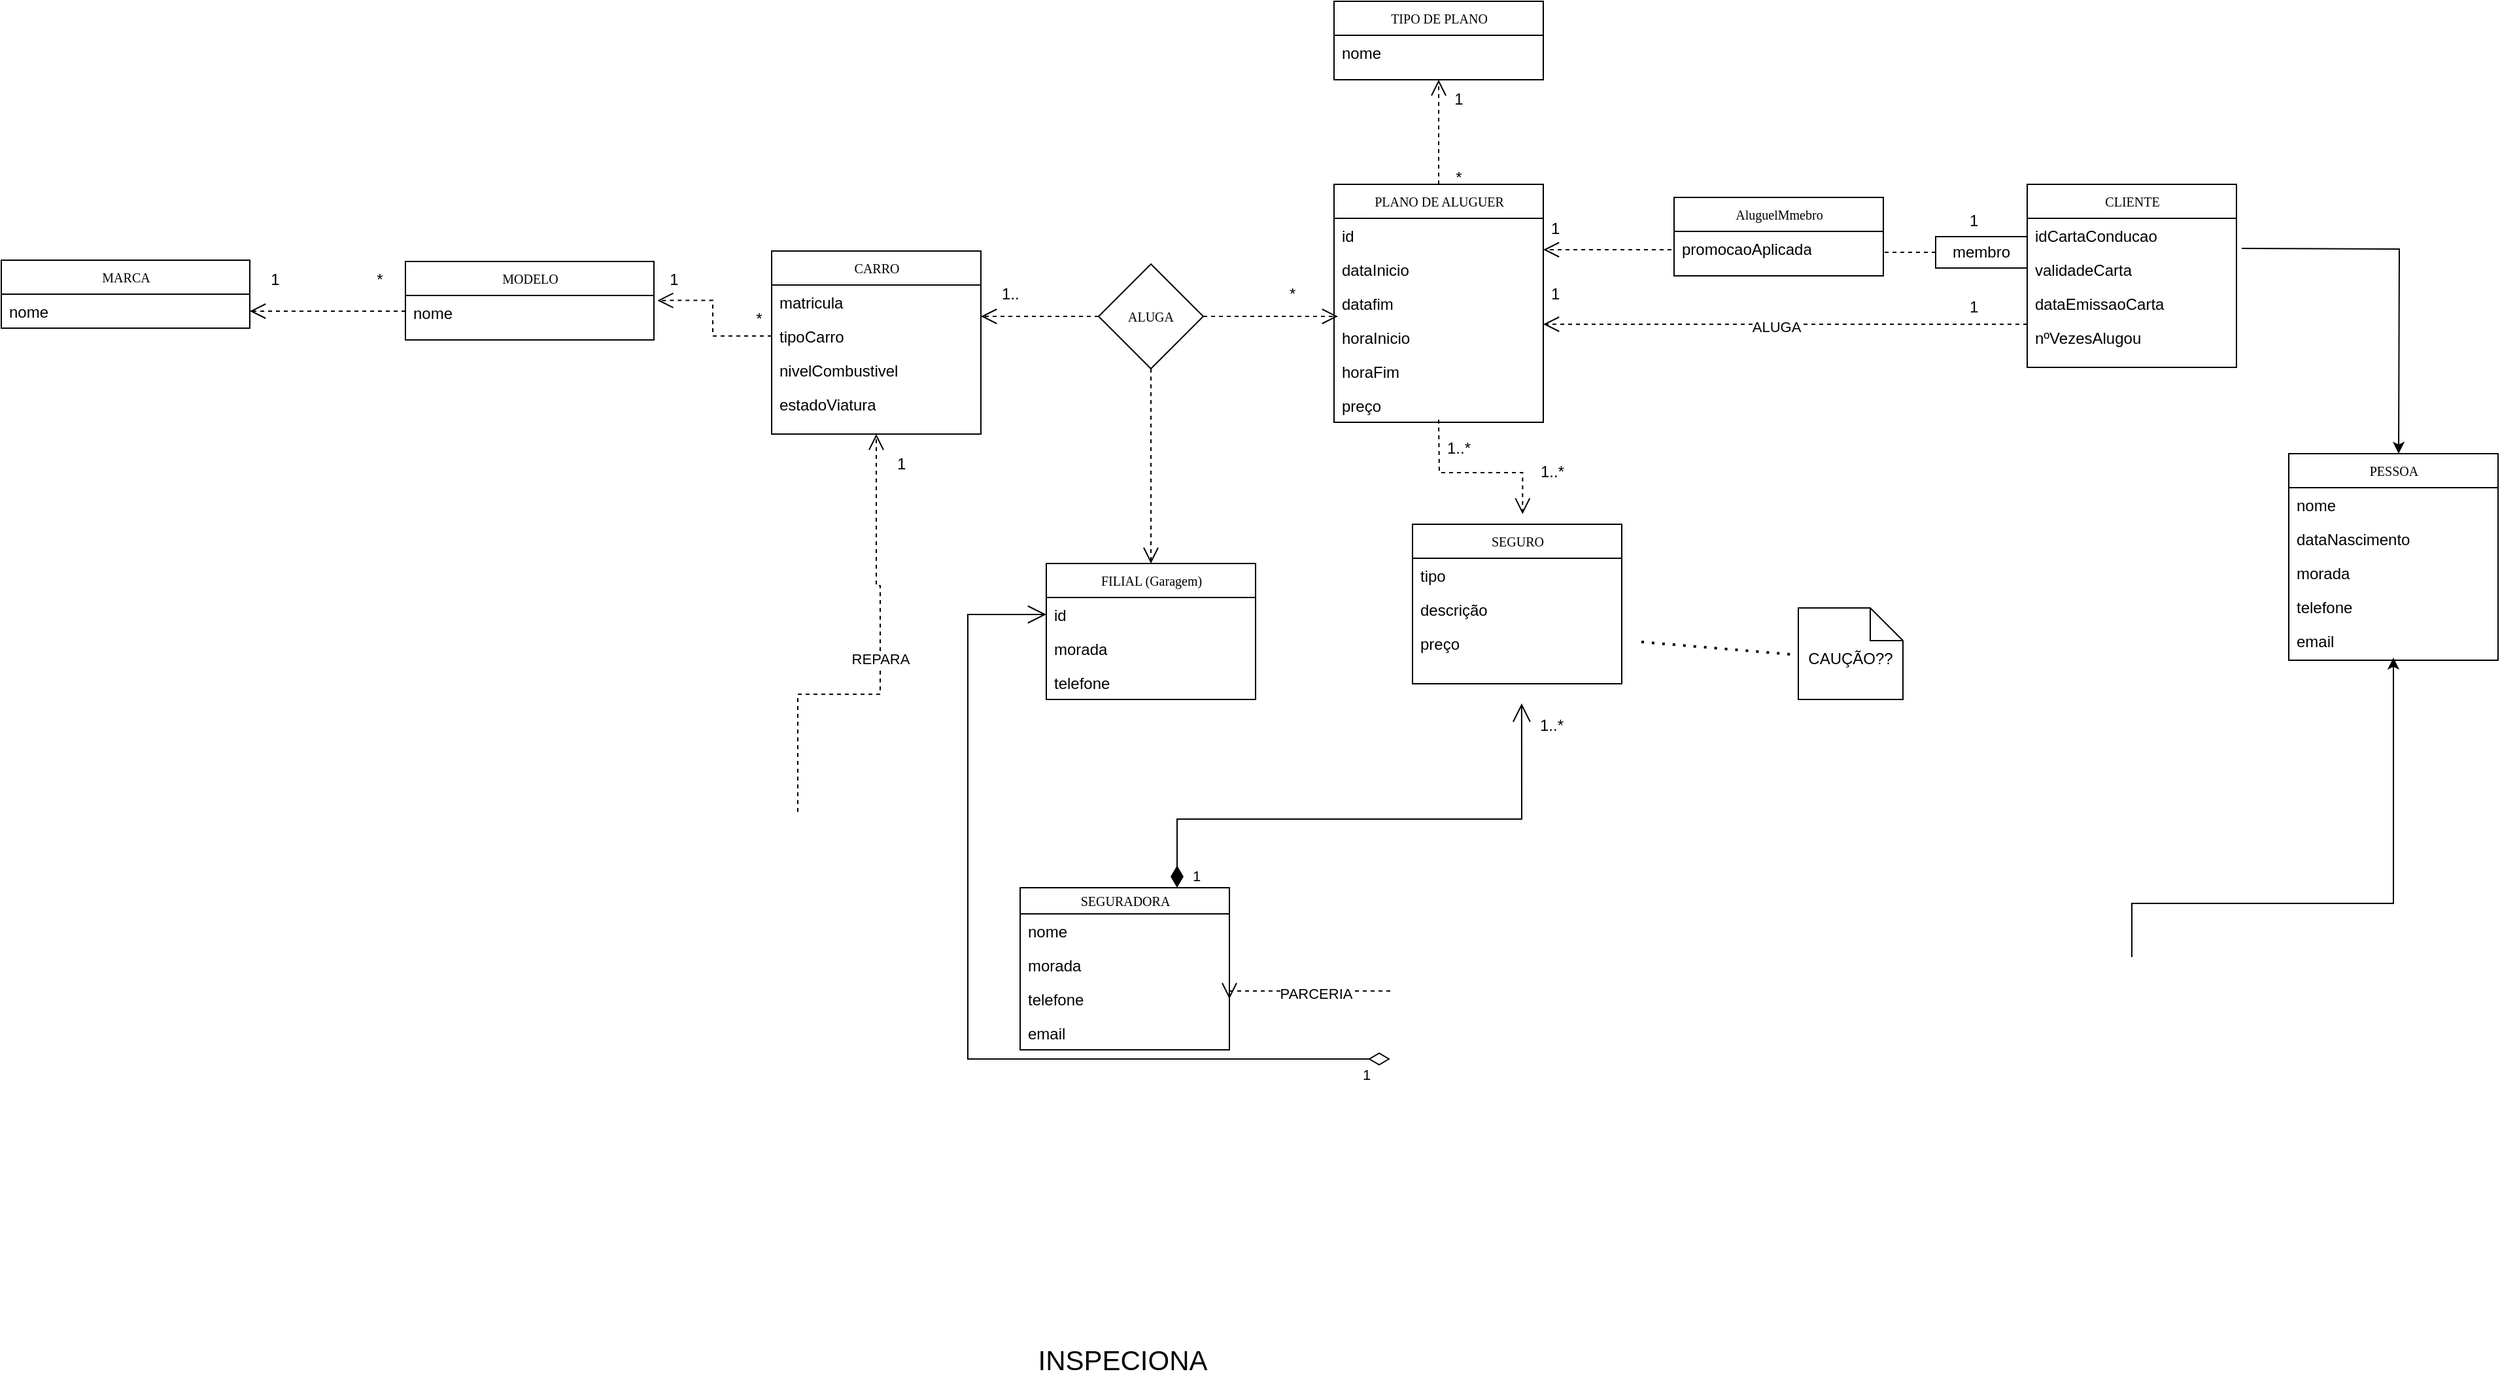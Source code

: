 <mxfile version="22.0.4" type="device">
  <diagram name="Page-1" id="c4acf3e9-155e-7222-9cf6-157b1a14988f">
    <mxGraphModel dx="2213" dy="1783" grid="1" gridSize="10" guides="1" tooltips="1" connect="1" arrows="1" fold="1" page="1" pageScale="1" pageWidth="850" pageHeight="1100" background="none" math="0" shadow="0">
      <root>
        <mxCell id="0" />
        <mxCell id="1" parent="0" />
        <mxCell id="17acba5748e5396b-20" value="PESSOA" style="swimlane;html=1;fontStyle=0;childLayout=stackLayout;horizontal=1;startSize=26;fillColor=none;horizontalStack=0;resizeParent=1;resizeLast=0;collapsible=1;marginBottom=0;swimlaneFillColor=#ffffff;rounded=0;shadow=0;comic=0;labelBackgroundColor=none;strokeWidth=1;fontFamily=Verdana;fontSize=10;align=center;" parent="1" vertex="1">
          <mxGeometry x="1380" y="266" width="160" height="158" as="geometry" />
        </mxCell>
        <mxCell id="17acba5748e5396b-21" value="nome" style="text;html=1;strokeColor=none;fillColor=none;align=left;verticalAlign=top;spacingLeft=4;spacingRight=4;whiteSpace=wrap;overflow=hidden;rotatable=0;points=[[0,0.5],[1,0.5]];portConstraint=eastwest;" parent="17acba5748e5396b-20" vertex="1">
          <mxGeometry y="26" width="160" height="26" as="geometry" />
        </mxCell>
        <mxCell id="17acba5748e5396b-24" value="dataNascimento" style="text;html=1;strokeColor=none;fillColor=none;align=left;verticalAlign=top;spacingLeft=4;spacingRight=4;whiteSpace=wrap;overflow=hidden;rotatable=0;points=[[0,0.5],[1,0.5]];portConstraint=eastwest;" parent="17acba5748e5396b-20" vertex="1">
          <mxGeometry y="52" width="160" height="26" as="geometry" />
        </mxCell>
        <mxCell id="17acba5748e5396b-26" value="morada" style="text;html=1;strokeColor=none;fillColor=none;align=left;verticalAlign=top;spacingLeft=4;spacingRight=4;whiteSpace=wrap;overflow=hidden;rotatable=0;points=[[0,0.5],[1,0.5]];portConstraint=eastwest;" parent="17acba5748e5396b-20" vertex="1">
          <mxGeometry y="78" width="160" height="26" as="geometry" />
        </mxCell>
        <mxCell id="utZW5Ri-ObuBG_dfQ21w-8" value="telefone" style="text;html=1;strokeColor=none;fillColor=none;align=left;verticalAlign=top;spacingLeft=4;spacingRight=4;whiteSpace=wrap;overflow=hidden;rotatable=0;points=[[0,0.5],[1,0.5]];portConstraint=eastwest;" parent="17acba5748e5396b-20" vertex="1">
          <mxGeometry y="104" width="160" height="26" as="geometry" />
        </mxCell>
        <mxCell id="utZW5Ri-ObuBG_dfQ21w-7" value="email" style="text;html=1;strokeColor=none;fillColor=none;align=left;verticalAlign=top;spacingLeft=4;spacingRight=4;whiteSpace=wrap;overflow=hidden;rotatable=0;points=[[0,0.5],[1,0.5]];portConstraint=eastwest;" parent="17acba5748e5396b-20" vertex="1">
          <mxGeometry y="130" width="160" height="26" as="geometry" />
        </mxCell>
        <mxCell id="utZW5Ri-ObuBG_dfQ21w-118" style="edgeStyle=orthogonalEdgeStyle;rounded=0;orthogonalLoop=1;jettySize=auto;html=1;entryX=0;entryY=0.5;entryDx=0;entryDy=0;" parent="1" edge="1">
          <mxGeometry relative="1" as="geometry">
            <mxPoint x="1344.0" y="109" as="sourcePoint" />
            <mxPoint x="1464.0" y="266" as="targetPoint" />
          </mxGeometry>
        </mxCell>
        <mxCell id="17acba5748e5396b-30" value="CLIENTE" style="swimlane;html=1;fontStyle=0;childLayout=stackLayout;horizontal=1;startSize=26;fillColor=none;horizontalStack=0;resizeParent=1;resizeLast=0;collapsible=1;marginBottom=0;swimlaneFillColor=#ffffff;rounded=0;shadow=0;comic=0;labelBackgroundColor=none;strokeWidth=1;fontFamily=Verdana;fontSize=10;align=center;" parent="1" vertex="1">
          <mxGeometry x="1180" y="60" width="160" height="140" as="geometry" />
        </mxCell>
        <mxCell id="17acba5748e5396b-31" value="idCartaConducao" style="text;html=1;strokeColor=none;fillColor=none;align=left;verticalAlign=top;spacingLeft=4;spacingRight=4;whiteSpace=wrap;overflow=hidden;rotatable=0;points=[[0,0.5],[1,0.5]];portConstraint=eastwest;" parent="17acba5748e5396b-30" vertex="1">
          <mxGeometry y="26" width="160" height="26" as="geometry" />
        </mxCell>
        <mxCell id="17acba5748e5396b-32" value="validadeCarta" style="text;html=1;strokeColor=none;fillColor=none;align=left;verticalAlign=top;spacingLeft=4;spacingRight=4;whiteSpace=wrap;overflow=hidden;rotatable=0;points=[[0,0.5],[1,0.5]];portConstraint=eastwest;" parent="17acba5748e5396b-30" vertex="1">
          <mxGeometry y="52" width="160" height="26" as="geometry" />
        </mxCell>
        <mxCell id="17acba5748e5396b-33" value="dataEmissaoCarta" style="text;html=1;strokeColor=none;fillColor=none;align=left;verticalAlign=top;spacingLeft=4;spacingRight=4;whiteSpace=wrap;overflow=hidden;rotatable=0;points=[[0,0.5],[1,0.5]];portConstraint=eastwest;" parent="17acba5748e5396b-30" vertex="1">
          <mxGeometry y="78" width="160" height="26" as="geometry" />
        </mxCell>
        <mxCell id="utZW5Ri-ObuBG_dfQ21w-13" value="nºVezesAlugou" style="text;html=1;strokeColor=none;fillColor=none;align=left;verticalAlign=top;spacingLeft=4;spacingRight=4;whiteSpace=wrap;overflow=hidden;rotatable=0;points=[[0,0.5],[1,0.5]];portConstraint=eastwest;" parent="17acba5748e5396b-30" vertex="1">
          <mxGeometry y="104" width="160" height="26" as="geometry" />
        </mxCell>
        <mxCell id="utZW5Ri-ObuBG_dfQ21w-119" style="edgeStyle=orthogonalEdgeStyle;rounded=0;orthogonalLoop=1;jettySize=auto;html=1;" parent="1" target="utZW5Ri-ObuBG_dfQ21w-7" edge="1">
          <mxGeometry relative="1" as="geometry">
            <Array as="points">
              <mxPoint x="1260" y="610" />
              <mxPoint x="1460" y="610" />
            </Array>
            <mxPoint x="1260" y="651" as="sourcePoint" />
          </mxGeometry>
        </mxCell>
        <mxCell id="utZW5Ri-ObuBG_dfQ21w-28" value="CARRO" style="swimlane;html=1;fontStyle=0;childLayout=stackLayout;horizontal=1;startSize=26;fillColor=none;horizontalStack=0;resizeParent=1;resizeLast=0;collapsible=1;marginBottom=0;swimlaneFillColor=#ffffff;rounded=0;shadow=0;comic=0;labelBackgroundColor=none;strokeWidth=1;fontFamily=Verdana;fontSize=10;align=center;" parent="1" vertex="1">
          <mxGeometry x="220" y="111" width="160" height="140" as="geometry" />
        </mxCell>
        <mxCell id="utZW5Ri-ObuBG_dfQ21w-29" value="matricula" style="text;html=1;strokeColor=none;fillColor=none;align=left;verticalAlign=top;spacingLeft=4;spacingRight=4;whiteSpace=wrap;overflow=hidden;rotatable=0;points=[[0,0.5],[1,0.5]];portConstraint=eastwest;" parent="utZW5Ri-ObuBG_dfQ21w-28" vertex="1">
          <mxGeometry y="26" width="160" height="26" as="geometry" />
        </mxCell>
        <mxCell id="utZW5Ri-ObuBG_dfQ21w-30" value="tipoCarro" style="text;html=1;strokeColor=none;fillColor=none;align=left;verticalAlign=top;spacingLeft=4;spacingRight=4;whiteSpace=wrap;overflow=hidden;rotatable=0;points=[[0,0.5],[1,0.5]];portConstraint=eastwest;" parent="utZW5Ri-ObuBG_dfQ21w-28" vertex="1">
          <mxGeometry y="52" width="160" height="26" as="geometry" />
        </mxCell>
        <mxCell id="utZW5Ri-ObuBG_dfQ21w-33" value="nivelCombustivel" style="text;html=1;strokeColor=none;fillColor=none;align=left;verticalAlign=top;spacingLeft=4;spacingRight=4;whiteSpace=wrap;overflow=hidden;rotatable=0;points=[[0,0.5],[1,0.5]];portConstraint=eastwest;" parent="utZW5Ri-ObuBG_dfQ21w-28" vertex="1">
          <mxGeometry y="78" width="160" height="26" as="geometry" />
        </mxCell>
        <mxCell id="utZW5Ri-ObuBG_dfQ21w-34" value="estadoViatura" style="text;html=1;strokeColor=none;fillColor=none;align=left;verticalAlign=top;spacingLeft=4;spacingRight=4;whiteSpace=wrap;overflow=hidden;rotatable=0;points=[[0,0.5],[1,0.5]];portConstraint=eastwest;" parent="utZW5Ri-ObuBG_dfQ21w-28" vertex="1">
          <mxGeometry y="104" width="160" height="26" as="geometry" />
        </mxCell>
        <mxCell id="utZW5Ri-ObuBG_dfQ21w-35" value="PLANO DE ALUGUER" style="swimlane;html=1;fontStyle=0;childLayout=stackLayout;horizontal=1;startSize=26;fillColor=none;horizontalStack=0;resizeParent=1;resizeLast=0;collapsible=1;marginBottom=0;swimlaneFillColor=#ffffff;rounded=0;shadow=0;comic=0;labelBackgroundColor=none;strokeWidth=1;fontFamily=Verdana;fontSize=10;align=center;" parent="1" vertex="1">
          <mxGeometry x="650" y="60" width="160" height="182" as="geometry" />
        </mxCell>
        <mxCell id="utZW5Ri-ObuBG_dfQ21w-36" value="id" style="text;html=1;strokeColor=none;fillColor=none;align=left;verticalAlign=top;spacingLeft=4;spacingRight=4;whiteSpace=wrap;overflow=hidden;rotatable=0;points=[[0,0.5],[1,0.5]];portConstraint=eastwest;" parent="utZW5Ri-ObuBG_dfQ21w-35" vertex="1">
          <mxGeometry y="26" width="160" height="26" as="geometry" />
        </mxCell>
        <mxCell id="utZW5Ri-ObuBG_dfQ21w-38" value="dataInicio&lt;br&gt;" style="text;html=1;strokeColor=none;fillColor=none;align=left;verticalAlign=top;spacingLeft=4;spacingRight=4;whiteSpace=wrap;overflow=hidden;rotatable=0;points=[[0,0.5],[1,0.5]];portConstraint=eastwest;" parent="utZW5Ri-ObuBG_dfQ21w-35" vertex="1">
          <mxGeometry y="52" width="160" height="26" as="geometry" />
        </mxCell>
        <mxCell id="utZW5Ri-ObuBG_dfQ21w-39" value="datafim" style="text;html=1;strokeColor=none;fillColor=none;align=left;verticalAlign=top;spacingLeft=4;spacingRight=4;whiteSpace=wrap;overflow=hidden;rotatable=0;points=[[0,0.5],[1,0.5]];portConstraint=eastwest;" parent="utZW5Ri-ObuBG_dfQ21w-35" vertex="1">
          <mxGeometry y="78" width="160" height="26" as="geometry" />
        </mxCell>
        <mxCell id="utZW5Ri-ObuBG_dfQ21w-101" value="horaInicio" style="text;html=1;strokeColor=none;fillColor=none;align=left;verticalAlign=top;spacingLeft=4;spacingRight=4;whiteSpace=wrap;overflow=hidden;rotatable=0;points=[[0,0.5],[1,0.5]];portConstraint=eastwest;" parent="utZW5Ri-ObuBG_dfQ21w-35" vertex="1">
          <mxGeometry y="104" width="160" height="26" as="geometry" />
        </mxCell>
        <mxCell id="zp3bAsumK4uzpo9hrjF_-22" value="horaFim" style="text;html=1;strokeColor=none;fillColor=none;align=left;verticalAlign=top;spacingLeft=4;spacingRight=4;whiteSpace=wrap;overflow=hidden;rotatable=0;points=[[0,0.5],[1,0.5]];portConstraint=eastwest;" parent="utZW5Ri-ObuBG_dfQ21w-35" vertex="1">
          <mxGeometry y="130" width="160" height="26" as="geometry" />
        </mxCell>
        <mxCell id="zp3bAsumK4uzpo9hrjF_-23" value="preço" style="text;html=1;strokeColor=none;fillColor=none;align=left;verticalAlign=top;spacingLeft=4;spacingRight=4;whiteSpace=wrap;overflow=hidden;rotatable=0;points=[[0,0.5],[1,0.5]];portConstraint=eastwest;" parent="utZW5Ri-ObuBG_dfQ21w-35" vertex="1">
          <mxGeometry y="156" width="160" height="26" as="geometry" />
        </mxCell>
        <mxCell id="utZW5Ri-ObuBG_dfQ21w-40" style="edgeStyle=orthogonalEdgeStyle;rounded=0;html=1;dashed=1;labelBackgroundColor=none;startFill=0;endArrow=open;endFill=0;endSize=10;fontFamily=Verdana;fontSize=10;entryX=1.013;entryY=1.154;entryDx=0;entryDy=0;entryPerimeter=0;" parent="1" edge="1">
          <mxGeometry relative="1" as="geometry">
            <Array as="points">
              <mxPoint x="1177.92" y="167" />
            </Array>
            <mxPoint x="1180" y="167" as="sourcePoint" />
            <mxPoint x="810.0" y="167.004" as="targetPoint" />
          </mxGeometry>
        </mxCell>
        <mxCell id="utZW5Ri-ObuBG_dfQ21w-53" value="ALUGA" style="edgeLabel;html=1;align=center;verticalAlign=middle;resizable=0;points=[];" parent="utZW5Ri-ObuBG_dfQ21w-40" vertex="1" connectable="0">
          <mxGeometry x="0.038" y="2" relative="1" as="geometry">
            <mxPoint as="offset" />
          </mxGeometry>
        </mxCell>
        <mxCell id="utZW5Ri-ObuBG_dfQ21w-45" style="edgeStyle=orthogonalEdgeStyle;rounded=0;html=1;dashed=1;labelBackgroundColor=none;startFill=0;endArrow=open;endFill=0;endSize=10;fontFamily=Verdana;fontSize=10;entryX=1;entryY=0.5;entryDx=0;entryDy=0;exitX=0;exitY=0.5;exitDx=0;exitDy=0;" parent="1" source="utZW5Ri-ObuBG_dfQ21w-46" edge="1">
          <mxGeometry relative="1" as="geometry">
            <Array as="points">
              <mxPoint x="1010" y="110" />
            </Array>
            <mxPoint x="1180" y="110" as="sourcePoint" />
            <mxPoint x="810" y="110" as="targetPoint" />
          </mxGeometry>
        </mxCell>
        <mxCell id="utZW5Ri-ObuBG_dfQ21w-46" value="membro" style="html=1;whiteSpace=wrap;" parent="1" vertex="1">
          <mxGeometry x="1110" y="100" width="70" height="24" as="geometry" />
        </mxCell>
        <mxCell id="utZW5Ri-ObuBG_dfQ21w-48" value="AluguelMmebro" style="swimlane;html=1;fontStyle=0;childLayout=stackLayout;horizontal=1;startSize=26;fillColor=none;horizontalStack=0;resizeParent=1;resizeLast=0;collapsible=1;marginBottom=0;swimlaneFillColor=#ffffff;rounded=0;shadow=0;comic=0;labelBackgroundColor=none;strokeWidth=1;fontFamily=Verdana;fontSize=10;align=center;" parent="1" vertex="1">
          <mxGeometry x="910" y="70" width="160" height="60" as="geometry" />
        </mxCell>
        <mxCell id="utZW5Ri-ObuBG_dfQ21w-49" value="promocaoAplicada" style="text;html=1;strokeColor=none;fillColor=none;align=left;verticalAlign=top;spacingLeft=4;spacingRight=4;whiteSpace=wrap;overflow=hidden;rotatable=0;points=[[0,0.5],[1,0.5]];portConstraint=eastwest;" parent="utZW5Ri-ObuBG_dfQ21w-48" vertex="1">
          <mxGeometry y="26" width="160" height="26" as="geometry" />
        </mxCell>
        <mxCell id="utZW5Ri-ObuBG_dfQ21w-54" value="1" style="text;strokeColor=none;fillColor=none;align=left;verticalAlign=top;spacingLeft=4;spacingRight=4;overflow=hidden;rotatable=0;points=[[0,0.5],[1,0.5]];portConstraint=eastwest;whiteSpace=wrap;html=1;" parent="1" vertex="1">
          <mxGeometry x="1130" y="140" width="100" height="26" as="geometry" />
        </mxCell>
        <mxCell id="utZW5Ri-ObuBG_dfQ21w-55" value="1" style="text;strokeColor=none;fillColor=none;align=left;verticalAlign=top;spacingLeft=4;spacingRight=4;overflow=hidden;rotatable=0;points=[[0,0.5],[1,0.5]];portConstraint=eastwest;whiteSpace=wrap;html=1;" parent="1" vertex="1">
          <mxGeometry x="1130" y="74" width="100" height="26" as="geometry" />
        </mxCell>
        <mxCell id="utZW5Ri-ObuBG_dfQ21w-56" value="1" style="text;strokeColor=none;fillColor=none;align=left;verticalAlign=top;spacingLeft=4;spacingRight=4;overflow=hidden;rotatable=0;points=[[0,0.5],[1,0.5]];portConstraint=eastwest;whiteSpace=wrap;html=1;" parent="1" vertex="1">
          <mxGeometry x="810" y="80" width="100" height="26" as="geometry" />
        </mxCell>
        <mxCell id="utZW5Ri-ObuBG_dfQ21w-57" value="1" style="text;strokeColor=none;fillColor=none;align=left;verticalAlign=top;spacingLeft=4;spacingRight=4;overflow=hidden;rotatable=0;points=[[0,0.5],[1,0.5]];portConstraint=eastwest;whiteSpace=wrap;html=1;" parent="1" vertex="1">
          <mxGeometry x="810" y="130" width="100" height="26" as="geometry" />
        </mxCell>
        <mxCell id="utZW5Ri-ObuBG_dfQ21w-58" style="edgeStyle=orthogonalEdgeStyle;rounded=0;html=1;dashed=1;labelBackgroundColor=none;startFill=0;endArrow=open;endFill=0;endSize=10;fontFamily=Verdana;fontSize=10;entryX=1;entryY=0.5;entryDx=0;entryDy=0;exitX=0;exitY=0.5;exitDx=0;exitDy=0;" parent="1" source="utZW5Ri-ObuBG_dfQ21w-75" edge="1">
          <mxGeometry relative="1" as="geometry">
            <Array as="points" />
            <mxPoint x="760" y="410" as="sourcePoint" />
            <mxPoint x="380" y="161" as="targetPoint" />
          </mxGeometry>
        </mxCell>
        <mxCell id="utZW5Ri-ObuBG_dfQ21w-61" value="*" style="text;strokeColor=none;fillColor=none;align=left;verticalAlign=top;spacingLeft=4;spacingRight=4;overflow=hidden;rotatable=0;points=[[0,0.5],[1,0.5]];portConstraint=eastwest;whiteSpace=wrap;html=1;" parent="1" vertex="1">
          <mxGeometry x="610" y="130" width="100" height="26" as="geometry" />
        </mxCell>
        <mxCell id="utZW5Ri-ObuBG_dfQ21w-64" value="1.." style="text;strokeColor=none;fillColor=none;align=left;verticalAlign=top;spacingLeft=4;spacingRight=4;overflow=hidden;rotatable=0;points=[[0,0.5],[1,0.5]];portConstraint=eastwest;whiteSpace=wrap;html=1;" parent="1" vertex="1">
          <mxGeometry x="390" y="130" width="100" height="26" as="geometry" />
        </mxCell>
        <mxCell id="utZW5Ri-ObuBG_dfQ21w-65" value="SEGURADORA" style="swimlane;html=1;fontStyle=0;childLayout=stackLayout;horizontal=1;startSize=20;fillColor=none;horizontalStack=0;resizeParent=1;resizeLast=0;collapsible=1;marginBottom=0;swimlaneFillColor=#ffffff;rounded=0;shadow=0;comic=0;labelBackgroundColor=none;strokeWidth=1;fontFamily=Verdana;fontSize=10;align=center;" parent="1" vertex="1">
          <mxGeometry x="410" y="598" width="160" height="124" as="geometry" />
        </mxCell>
        <mxCell id="utZW5Ri-ObuBG_dfQ21w-66" value="nome" style="text;html=1;strokeColor=none;fillColor=none;align=left;verticalAlign=top;spacingLeft=4;spacingRight=4;whiteSpace=wrap;overflow=hidden;rotatable=0;points=[[0,0.5],[1,0.5]];portConstraint=eastwest;" parent="utZW5Ri-ObuBG_dfQ21w-65" vertex="1">
          <mxGeometry y="20" width="160" height="26" as="geometry" />
        </mxCell>
        <mxCell id="utZW5Ri-ObuBG_dfQ21w-69" value="morada" style="text;html=1;strokeColor=none;fillColor=none;align=left;verticalAlign=top;spacingLeft=4;spacingRight=4;whiteSpace=wrap;overflow=hidden;rotatable=0;points=[[0,0.5],[1,0.5]];portConstraint=eastwest;" parent="utZW5Ri-ObuBG_dfQ21w-65" vertex="1">
          <mxGeometry y="46" width="160" height="26" as="geometry" />
        </mxCell>
        <mxCell id="utZW5Ri-ObuBG_dfQ21w-68" value="telefone" style="text;html=1;strokeColor=none;fillColor=none;align=left;verticalAlign=top;spacingLeft=4;spacingRight=4;whiteSpace=wrap;overflow=hidden;rotatable=0;points=[[0,0.5],[1,0.5]];portConstraint=eastwest;" parent="utZW5Ri-ObuBG_dfQ21w-65" vertex="1">
          <mxGeometry y="72" width="160" height="26" as="geometry" />
        </mxCell>
        <mxCell id="wXAsD_5nbqlvWyScNRov-2" value="email" style="text;html=1;strokeColor=none;fillColor=none;align=left;verticalAlign=top;spacingLeft=4;spacingRight=4;whiteSpace=wrap;overflow=hidden;rotatable=0;points=[[0,0.5],[1,0.5]];portConstraint=eastwest;" vertex="1" parent="utZW5Ri-ObuBG_dfQ21w-65">
          <mxGeometry y="98" width="160" height="26" as="geometry" />
        </mxCell>
        <mxCell id="utZW5Ri-ObuBG_dfQ21w-70" style="edgeStyle=orthogonalEdgeStyle;rounded=0;html=1;dashed=1;labelBackgroundColor=none;startFill=0;endArrow=open;endFill=0;endSize=10;fontFamily=Verdana;fontSize=10;exitX=0;exitY=0.5;exitDx=0;exitDy=0;entryX=1;entryY=0.5;entryDx=0;entryDy=0;" parent="1" target="utZW5Ri-ObuBG_dfQ21w-68" edge="1">
          <mxGeometry relative="1" as="geometry">
            <Array as="points">
              <mxPoint x="570" y="677" />
            </Array>
            <mxPoint x="693" y="677" as="sourcePoint" />
            <mxPoint x="771" y="585" as="targetPoint" />
          </mxGeometry>
        </mxCell>
        <mxCell id="utZW5Ri-ObuBG_dfQ21w-71" value="PARCERIA" style="edgeLabel;html=1;align=center;verticalAlign=middle;resizable=0;points=[];" parent="utZW5Ri-ObuBG_dfQ21w-70" vertex="1" connectable="0">
          <mxGeometry x="-0.109" y="2" relative="1" as="geometry">
            <mxPoint as="offset" />
          </mxGeometry>
        </mxCell>
        <mxCell id="utZW5Ri-ObuBG_dfQ21w-75" value="ALUGA" style="rhombus;whiteSpace=wrap;html=1;fontSize=10;fontFamily=Verdana;fillColor=none;fontStyle=0;startSize=20;swimlaneFillColor=#ffffff;rounded=0;shadow=0;comic=0;labelBackgroundColor=none;strokeWidth=1;" parent="1" vertex="1">
          <mxGeometry x="470" y="121" width="80" height="80" as="geometry" />
        </mxCell>
        <mxCell id="utZW5Ri-ObuBG_dfQ21w-81" style="edgeStyle=orthogonalEdgeStyle;rounded=0;html=1;dashed=1;labelBackgroundColor=none;startFill=0;endArrow=open;endFill=0;endSize=10;fontFamily=Verdana;fontSize=10;entryX=0.43;entryY=1.192;entryDx=0;entryDy=0;exitX=1;exitY=0.5;exitDx=0;exitDy=0;entryPerimeter=0;" parent="1" source="utZW5Ri-ObuBG_dfQ21w-75" target="utZW5Ri-ObuBG_dfQ21w-61" edge="1">
          <mxGeometry relative="1" as="geometry">
            <Array as="points" />
            <mxPoint x="480" y="171" as="sourcePoint" />
            <mxPoint x="390" y="171" as="targetPoint" />
          </mxGeometry>
        </mxCell>
        <mxCell id="utZW5Ri-ObuBG_dfQ21w-90" style="edgeStyle=orthogonalEdgeStyle;rounded=0;html=1;dashed=1;labelBackgroundColor=none;startFill=0;endArrow=open;endFill=0;endSize=10;fontFamily=Verdana;fontSize=10;entryX=0.5;entryY=1;entryDx=0;entryDy=0;exitX=0.5;exitY=0;exitDx=0;exitDy=0;" parent="1" target="utZW5Ri-ObuBG_dfQ21w-28" edge="1">
          <mxGeometry relative="1" as="geometry">
            <Array as="points">
              <mxPoint x="303" y="450" />
              <mxPoint x="303" y="367" />
              <mxPoint x="300" y="367" />
            </Array>
            <mxPoint x="240" y="540" as="sourcePoint" />
            <mxPoint x="300" y="260" as="targetPoint" />
          </mxGeometry>
        </mxCell>
        <mxCell id="utZW5Ri-ObuBG_dfQ21w-91" value="REPARA" style="edgeLabel;html=1;align=center;verticalAlign=middle;resizable=0;points=[];" parent="utZW5Ri-ObuBG_dfQ21w-90" vertex="1" connectable="0">
          <mxGeometry x="0.018" relative="1" as="geometry">
            <mxPoint as="offset" />
          </mxGeometry>
        </mxCell>
        <mxCell id="utZW5Ri-ObuBG_dfQ21w-93" value="1&lt;br&gt;" style="text;strokeColor=none;fillColor=none;align=left;verticalAlign=top;spacingLeft=4;spacingRight=4;overflow=hidden;rotatable=0;points=[[0,0.5],[1,0.5]];portConstraint=eastwest;whiteSpace=wrap;html=1;" parent="1" vertex="1">
          <mxGeometry x="310" y="260" width="100" height="26" as="geometry" />
        </mxCell>
        <mxCell id="utZW5Ri-ObuBG_dfQ21w-102" value="MARCA" style="swimlane;html=1;fontStyle=0;childLayout=stackLayout;horizontal=1;startSize=26;fillColor=none;horizontalStack=0;resizeParent=1;resizeLast=0;collapsible=1;marginBottom=0;swimlaneFillColor=#ffffff;rounded=0;shadow=0;comic=0;labelBackgroundColor=none;strokeWidth=1;fontFamily=Verdana;fontSize=10;align=center;" parent="1" vertex="1">
          <mxGeometry x="-369" y="118" width="190" height="52" as="geometry" />
        </mxCell>
        <mxCell id="utZW5Ri-ObuBG_dfQ21w-103" value="nome" style="text;html=1;strokeColor=none;fillColor=none;align=left;verticalAlign=top;spacingLeft=4;spacingRight=4;whiteSpace=wrap;overflow=hidden;rotatable=0;points=[[0,0.5],[1,0.5]];portConstraint=eastwest;" parent="utZW5Ri-ObuBG_dfQ21w-102" vertex="1">
          <mxGeometry y="26" width="190" height="26" as="geometry" />
        </mxCell>
        <mxCell id="utZW5Ri-ObuBG_dfQ21w-107" value="MODELO" style="swimlane;html=1;fontStyle=0;childLayout=stackLayout;horizontal=1;startSize=26;fillColor=none;horizontalStack=0;resizeParent=1;resizeLast=0;collapsible=1;marginBottom=0;swimlaneFillColor=#ffffff;rounded=0;shadow=0;comic=0;labelBackgroundColor=none;strokeWidth=1;fontFamily=Verdana;fontSize=10;align=center;" parent="1" vertex="1">
          <mxGeometry x="-60" y="119" width="190" height="60" as="geometry" />
        </mxCell>
        <mxCell id="utZW5Ri-ObuBG_dfQ21w-108" value="nome" style="text;html=1;strokeColor=none;fillColor=none;align=left;verticalAlign=top;spacingLeft=4;spacingRight=4;whiteSpace=wrap;overflow=hidden;rotatable=0;points=[[0,0.5],[1,0.5]];portConstraint=eastwest;" parent="utZW5Ri-ObuBG_dfQ21w-107" vertex="1">
          <mxGeometry y="26" width="190" height="24" as="geometry" />
        </mxCell>
        <mxCell id="utZW5Ri-ObuBG_dfQ21w-112" value="TIPO DE PLANO" style="swimlane;html=1;fontStyle=0;childLayout=stackLayout;horizontal=1;startSize=26;fillColor=none;horizontalStack=0;resizeParent=1;resizeLast=0;collapsible=1;marginBottom=0;swimlaneFillColor=#ffffff;rounded=0;shadow=0;comic=0;labelBackgroundColor=none;strokeWidth=1;fontFamily=Verdana;fontSize=10;align=center;" parent="1" vertex="1">
          <mxGeometry x="650" y="-80" width="160" height="60" as="geometry" />
        </mxCell>
        <mxCell id="utZW5Ri-ObuBG_dfQ21w-113" value="nome" style="text;html=1;strokeColor=none;fillColor=none;align=left;verticalAlign=top;spacingLeft=4;spacingRight=4;whiteSpace=wrap;overflow=hidden;rotatable=0;points=[[0,0.5],[1,0.5]];portConstraint=eastwest;" parent="utZW5Ri-ObuBG_dfQ21w-112" vertex="1">
          <mxGeometry y="26" width="160" height="26" as="geometry" />
        </mxCell>
        <mxCell id="utZW5Ri-ObuBG_dfQ21w-126" style="edgeStyle=orthogonalEdgeStyle;rounded=0;html=1;dashed=1;labelBackgroundColor=none;startFill=0;endArrow=open;endFill=0;endSize=10;fontFamily=Verdana;fontSize=10;entryX=0.5;entryY=1;entryDx=0;entryDy=0;exitX=0.5;exitY=0;exitDx=0;exitDy=0;" parent="1" source="utZW5Ri-ObuBG_dfQ21w-35" target="utZW5Ri-ObuBG_dfQ21w-112" edge="1">
          <mxGeometry relative="1" as="geometry">
            <Array as="points" />
            <mxPoint x="560" y="171" as="sourcePoint" />
            <mxPoint x="663" y="171" as="targetPoint" />
          </mxGeometry>
        </mxCell>
        <mxCell id="utZW5Ri-ObuBG_dfQ21w-131" value="*" style="text;html=1;align=center;verticalAlign=middle;resizable=0;points=[];autosize=1;strokeColor=none;fillColor=none;" parent="1" vertex="1">
          <mxGeometry x="730" y="40" width="30" height="30" as="geometry" />
        </mxCell>
        <mxCell id="utZW5Ri-ObuBG_dfQ21w-132" value="1" style="text;html=1;align=center;verticalAlign=middle;resizable=0;points=[];autosize=1;strokeColor=none;fillColor=none;" parent="1" vertex="1">
          <mxGeometry x="730" y="-20" width="30" height="30" as="geometry" />
        </mxCell>
        <mxCell id="utZW5Ri-ObuBG_dfQ21w-144" style="edgeStyle=orthogonalEdgeStyle;rounded=0;html=1;dashed=1;labelBackgroundColor=none;startFill=0;endArrow=open;endFill=0;endSize=10;fontFamily=Verdana;fontSize=10;entryX=1.014;entryY=0.159;entryDx=0;entryDy=0;exitX=0;exitY=0.5;exitDx=0;exitDy=0;entryPerimeter=0;" parent="1" source="utZW5Ri-ObuBG_dfQ21w-30" target="utZW5Ri-ObuBG_dfQ21w-108" edge="1">
          <mxGeometry relative="1" as="geometry">
            <Array as="points" />
            <mxPoint x="150" y="286" as="sourcePoint" />
            <mxPoint x="60" y="286" as="targetPoint" />
          </mxGeometry>
        </mxCell>
        <mxCell id="utZW5Ri-ObuBG_dfQ21w-146" style="edgeStyle=orthogonalEdgeStyle;rounded=0;html=1;dashed=1;labelBackgroundColor=none;startFill=0;endArrow=open;endFill=0;endSize=10;fontFamily=Verdana;fontSize=10;entryX=1;entryY=0.5;entryDx=0;entryDy=0;exitX=0;exitY=0.5;exitDx=0;exitDy=0;" parent="1" source="utZW5Ri-ObuBG_dfQ21w-108" target="utZW5Ri-ObuBG_dfQ21w-103" edge="1">
          <mxGeometry relative="1" as="geometry">
            <Array as="points" />
            <mxPoint x="-60" y="152.5" as="sourcePoint" />
            <mxPoint x="-150" y="152.5" as="targetPoint" />
          </mxGeometry>
        </mxCell>
        <mxCell id="utZW5Ri-ObuBG_dfQ21w-147" value="*" style="text;html=1;align=center;verticalAlign=middle;resizable=0;points=[];autosize=1;strokeColor=none;fillColor=none;" parent="1" vertex="1">
          <mxGeometry x="195" y="148" width="30" height="30" as="geometry" />
        </mxCell>
        <mxCell id="utZW5Ri-ObuBG_dfQ21w-148" value="1" style="text;html=1;align=center;verticalAlign=middle;resizable=0;points=[];autosize=1;strokeColor=none;fillColor=none;" parent="1" vertex="1">
          <mxGeometry x="130" y="118" width="30" height="30" as="geometry" />
        </mxCell>
        <mxCell id="utZW5Ri-ObuBG_dfQ21w-149" value="*" style="text;html=1;align=center;verticalAlign=middle;resizable=0;points=[];autosize=1;strokeColor=none;fillColor=none;" parent="1" vertex="1">
          <mxGeometry x="-95" y="118" width="30" height="30" as="geometry" />
        </mxCell>
        <mxCell id="utZW5Ri-ObuBG_dfQ21w-150" value="1" style="text;html=1;align=center;verticalAlign=middle;resizable=0;points=[];autosize=1;strokeColor=none;fillColor=none;" parent="1" vertex="1">
          <mxGeometry x="-175" y="118" width="30" height="30" as="geometry" />
        </mxCell>
        <mxCell id="zp3bAsumK4uzpo9hrjF_-2" value="FILIAL (Garagem)" style="swimlane;html=1;fontStyle=0;childLayout=stackLayout;horizontal=1;startSize=26;fillColor=none;horizontalStack=0;resizeParent=1;resizeLast=0;collapsible=1;marginBottom=0;swimlaneFillColor=#ffffff;rounded=0;shadow=0;comic=0;labelBackgroundColor=none;strokeWidth=1;fontFamily=Verdana;fontSize=10;align=center;" parent="1" vertex="1">
          <mxGeometry x="430" y="350" width="160" height="104" as="geometry" />
        </mxCell>
        <mxCell id="zp3bAsumK4uzpo9hrjF_-3" value="id" style="text;html=1;strokeColor=none;fillColor=none;align=left;verticalAlign=top;spacingLeft=4;spacingRight=4;whiteSpace=wrap;overflow=hidden;rotatable=0;points=[[0,0.5],[1,0.5]];portConstraint=eastwest;" parent="zp3bAsumK4uzpo9hrjF_-2" vertex="1">
          <mxGeometry y="26" width="160" height="26" as="geometry" />
        </mxCell>
        <mxCell id="zp3bAsumK4uzpo9hrjF_-4" value="morada" style="text;html=1;strokeColor=none;fillColor=none;align=left;verticalAlign=top;spacingLeft=4;spacingRight=4;whiteSpace=wrap;overflow=hidden;rotatable=0;points=[[0,0.5],[1,0.5]];portConstraint=eastwest;" parent="zp3bAsumK4uzpo9hrjF_-2" vertex="1">
          <mxGeometry y="52" width="160" height="26" as="geometry" />
        </mxCell>
        <mxCell id="wXAsD_5nbqlvWyScNRov-9" value="telefone" style="text;html=1;strokeColor=none;fillColor=none;align=left;verticalAlign=top;spacingLeft=4;spacingRight=4;whiteSpace=wrap;overflow=hidden;rotatable=0;points=[[0,0.5],[1,0.5]];portConstraint=eastwest;" vertex="1" parent="zp3bAsumK4uzpo9hrjF_-2">
          <mxGeometry y="78" width="160" height="26" as="geometry" />
        </mxCell>
        <mxCell id="zp3bAsumK4uzpo9hrjF_-8" style="edgeStyle=orthogonalEdgeStyle;rounded=0;html=1;dashed=1;labelBackgroundColor=none;startFill=0;endArrow=open;endFill=0;endSize=10;fontFamily=Verdana;fontSize=10;entryX=0.5;entryY=0;entryDx=0;entryDy=0;exitX=0.5;exitY=1;exitDx=0;exitDy=0;" parent="1" source="utZW5Ri-ObuBG_dfQ21w-75" target="zp3bAsumK4uzpo9hrjF_-2" edge="1">
          <mxGeometry relative="1" as="geometry">
            <Array as="points" />
            <mxPoint x="510" y="240" as="sourcePoint" />
            <mxPoint x="613" y="240" as="targetPoint" />
          </mxGeometry>
        </mxCell>
        <mxCell id="zp3bAsumK4uzpo9hrjF_-11" value="SEGURO" style="swimlane;html=1;fontStyle=0;childLayout=stackLayout;horizontal=1;startSize=26;fillColor=none;horizontalStack=0;resizeParent=1;resizeLast=0;collapsible=1;marginBottom=0;swimlaneFillColor=#ffffff;rounded=0;shadow=0;comic=0;labelBackgroundColor=none;strokeWidth=1;fontFamily=Verdana;fontSize=10;align=center;" parent="1" vertex="1">
          <mxGeometry x="710" y="320" width="160" height="122" as="geometry" />
        </mxCell>
        <mxCell id="zp3bAsumK4uzpo9hrjF_-12" value="tipo" style="text;html=1;strokeColor=none;fillColor=none;align=left;verticalAlign=top;spacingLeft=4;spacingRight=4;whiteSpace=wrap;overflow=hidden;rotatable=0;points=[[0,0.5],[1,0.5]];portConstraint=eastwest;" parent="zp3bAsumK4uzpo9hrjF_-11" vertex="1">
          <mxGeometry y="26" width="160" height="26" as="geometry" />
        </mxCell>
        <mxCell id="zp3bAsumK4uzpo9hrjF_-14" value="descrição&lt;br&gt;" style="text;html=1;strokeColor=none;fillColor=none;align=left;verticalAlign=top;spacingLeft=4;spacingRight=4;whiteSpace=wrap;overflow=hidden;rotatable=0;points=[[0,0.5],[1,0.5]];portConstraint=eastwest;" parent="zp3bAsumK4uzpo9hrjF_-11" vertex="1">
          <mxGeometry y="52" width="160" height="26" as="geometry" />
        </mxCell>
        <mxCell id="zp3bAsumK4uzpo9hrjF_-25" value="preço" style="text;html=1;strokeColor=none;fillColor=none;align=left;verticalAlign=top;spacingLeft=4;spacingRight=4;whiteSpace=wrap;overflow=hidden;rotatable=0;points=[[0,0.5],[1,0.5]];portConstraint=eastwest;" parent="zp3bAsumK4uzpo9hrjF_-11" vertex="1">
          <mxGeometry y="78" width="160" height="26" as="geometry" />
        </mxCell>
        <mxCell id="zp3bAsumK4uzpo9hrjF_-17" value="1..*" style="text;html=1;strokeColor=none;fillColor=none;align=center;verticalAlign=middle;whiteSpace=wrap;rounded=0;" parent="1" vertex="1">
          <mxGeometry x="711.5" y="242" width="67" height="39" as="geometry" />
        </mxCell>
        <mxCell id="zp3bAsumK4uzpo9hrjF_-20" style="edgeStyle=orthogonalEdgeStyle;rounded=0;html=1;dashed=1;labelBackgroundColor=none;startFill=0;endArrow=open;endFill=0;endSize=10;fontFamily=Verdana;fontSize=10;entryX=0.526;entryY=-0.064;entryDx=0;entryDy=0;entryPerimeter=0;" parent="1" target="zp3bAsumK4uzpo9hrjF_-11" edge="1">
          <mxGeometry relative="1" as="geometry">
            <Array as="points" />
            <mxPoint x="730" y="240" as="sourcePoint" />
            <mxPoint x="743" y="290" as="targetPoint" />
          </mxGeometry>
        </mxCell>
        <mxCell id="zp3bAsumK4uzpo9hrjF_-26" value="1..*" style="text;html=1;strokeColor=none;fillColor=none;align=center;verticalAlign=middle;whiteSpace=wrap;rounded=0;" parent="1" vertex="1">
          <mxGeometry x="783" y="454" width="67" height="39" as="geometry" />
        </mxCell>
        <mxCell id="zp3bAsumK4uzpo9hrjF_-146" value="&lt;font style=&quot;font-size: 21px;&quot;&gt;INSPECIONA&lt;/font&gt;" style="edgeLabel;html=1;align=center;verticalAlign=middle;resizable=0;points=[];" parent="1" vertex="1" connectable="0">
          <mxGeometry x="490" y="950" as="geometry">
            <mxPoint x="-2" y="9" as="offset" />
          </mxGeometry>
        </mxCell>
        <mxCell id="zp3bAsumK4uzpo9hrjF_-148" value="CAUÇÃO??" style="shape=note2;boundedLbl=1;whiteSpace=wrap;html=1;size=25;verticalAlign=top;align=center;" parent="1" vertex="1">
          <mxGeometry x="1005" y="384" width="80" height="70" as="geometry" />
        </mxCell>
        <mxCell id="zp3bAsumK4uzpo9hrjF_-149" value="" style="endArrow=none;dashed=1;html=1;dashPattern=1 3;strokeWidth=2;rounded=0;" parent="1" edge="1">
          <mxGeometry width="50" height="50" relative="1" as="geometry">
            <mxPoint x="885" y="410" as="sourcePoint" />
            <mxPoint x="1005" y="420" as="targetPoint" />
          </mxGeometry>
        </mxCell>
        <mxCell id="zp3bAsumK4uzpo9hrjF_-154" value="1" style="endArrow=open;html=1;endSize=12;startArrow=diamondThin;startSize=14;startFill=1;edgeStyle=orthogonalEdgeStyle;align=left;verticalAlign=bottom;rounded=0;entryX=0.156;entryY=0.077;entryDx=0;entryDy=0;entryPerimeter=0;exitX=0.75;exitY=0;exitDx=0;exitDy=0;" parent="1" source="utZW5Ri-ObuBG_dfQ21w-65" target="zp3bAsumK4uzpo9hrjF_-26" edge="1">
          <mxGeometry x="-1" y="-10" relative="1" as="geometry">
            <mxPoint x="530" y="614" as="sourcePoint" />
            <mxPoint x="930" y="600" as="targetPoint" />
            <mxPoint as="offset" />
          </mxGeometry>
        </mxCell>
        <mxCell id="zp3bAsumK4uzpo9hrjF_-155" value="1" style="endArrow=open;html=1;endSize=12;startArrow=diamondThin;startSize=14;startFill=0;edgeStyle=orthogonalEdgeStyle;align=left;verticalAlign=bottom;rounded=0;exitX=0;exitY=0.5;exitDx=0;exitDy=0;" parent="1" target="zp3bAsumK4uzpo9hrjF_-3" edge="1">
          <mxGeometry x="-0.935" y="21" relative="1" as="geometry">
            <mxPoint x="693" y="729" as="sourcePoint" />
            <mxPoint x="458.71" y="424.004" as="targetPoint" />
            <Array as="points">
              <mxPoint x="370" y="729" />
              <mxPoint x="370" y="389" />
            </Array>
            <mxPoint as="offset" />
          </mxGeometry>
        </mxCell>
        <mxCell id="zp3bAsumK4uzpo9hrjF_-24" value="1..*" style="text;html=1;strokeColor=none;fillColor=none;align=center;verticalAlign=middle;whiteSpace=wrap;rounded=0;" parent="1" vertex="1">
          <mxGeometry x="736.5" y="260" width="160" height="39" as="geometry" />
        </mxCell>
      </root>
    </mxGraphModel>
  </diagram>
</mxfile>
